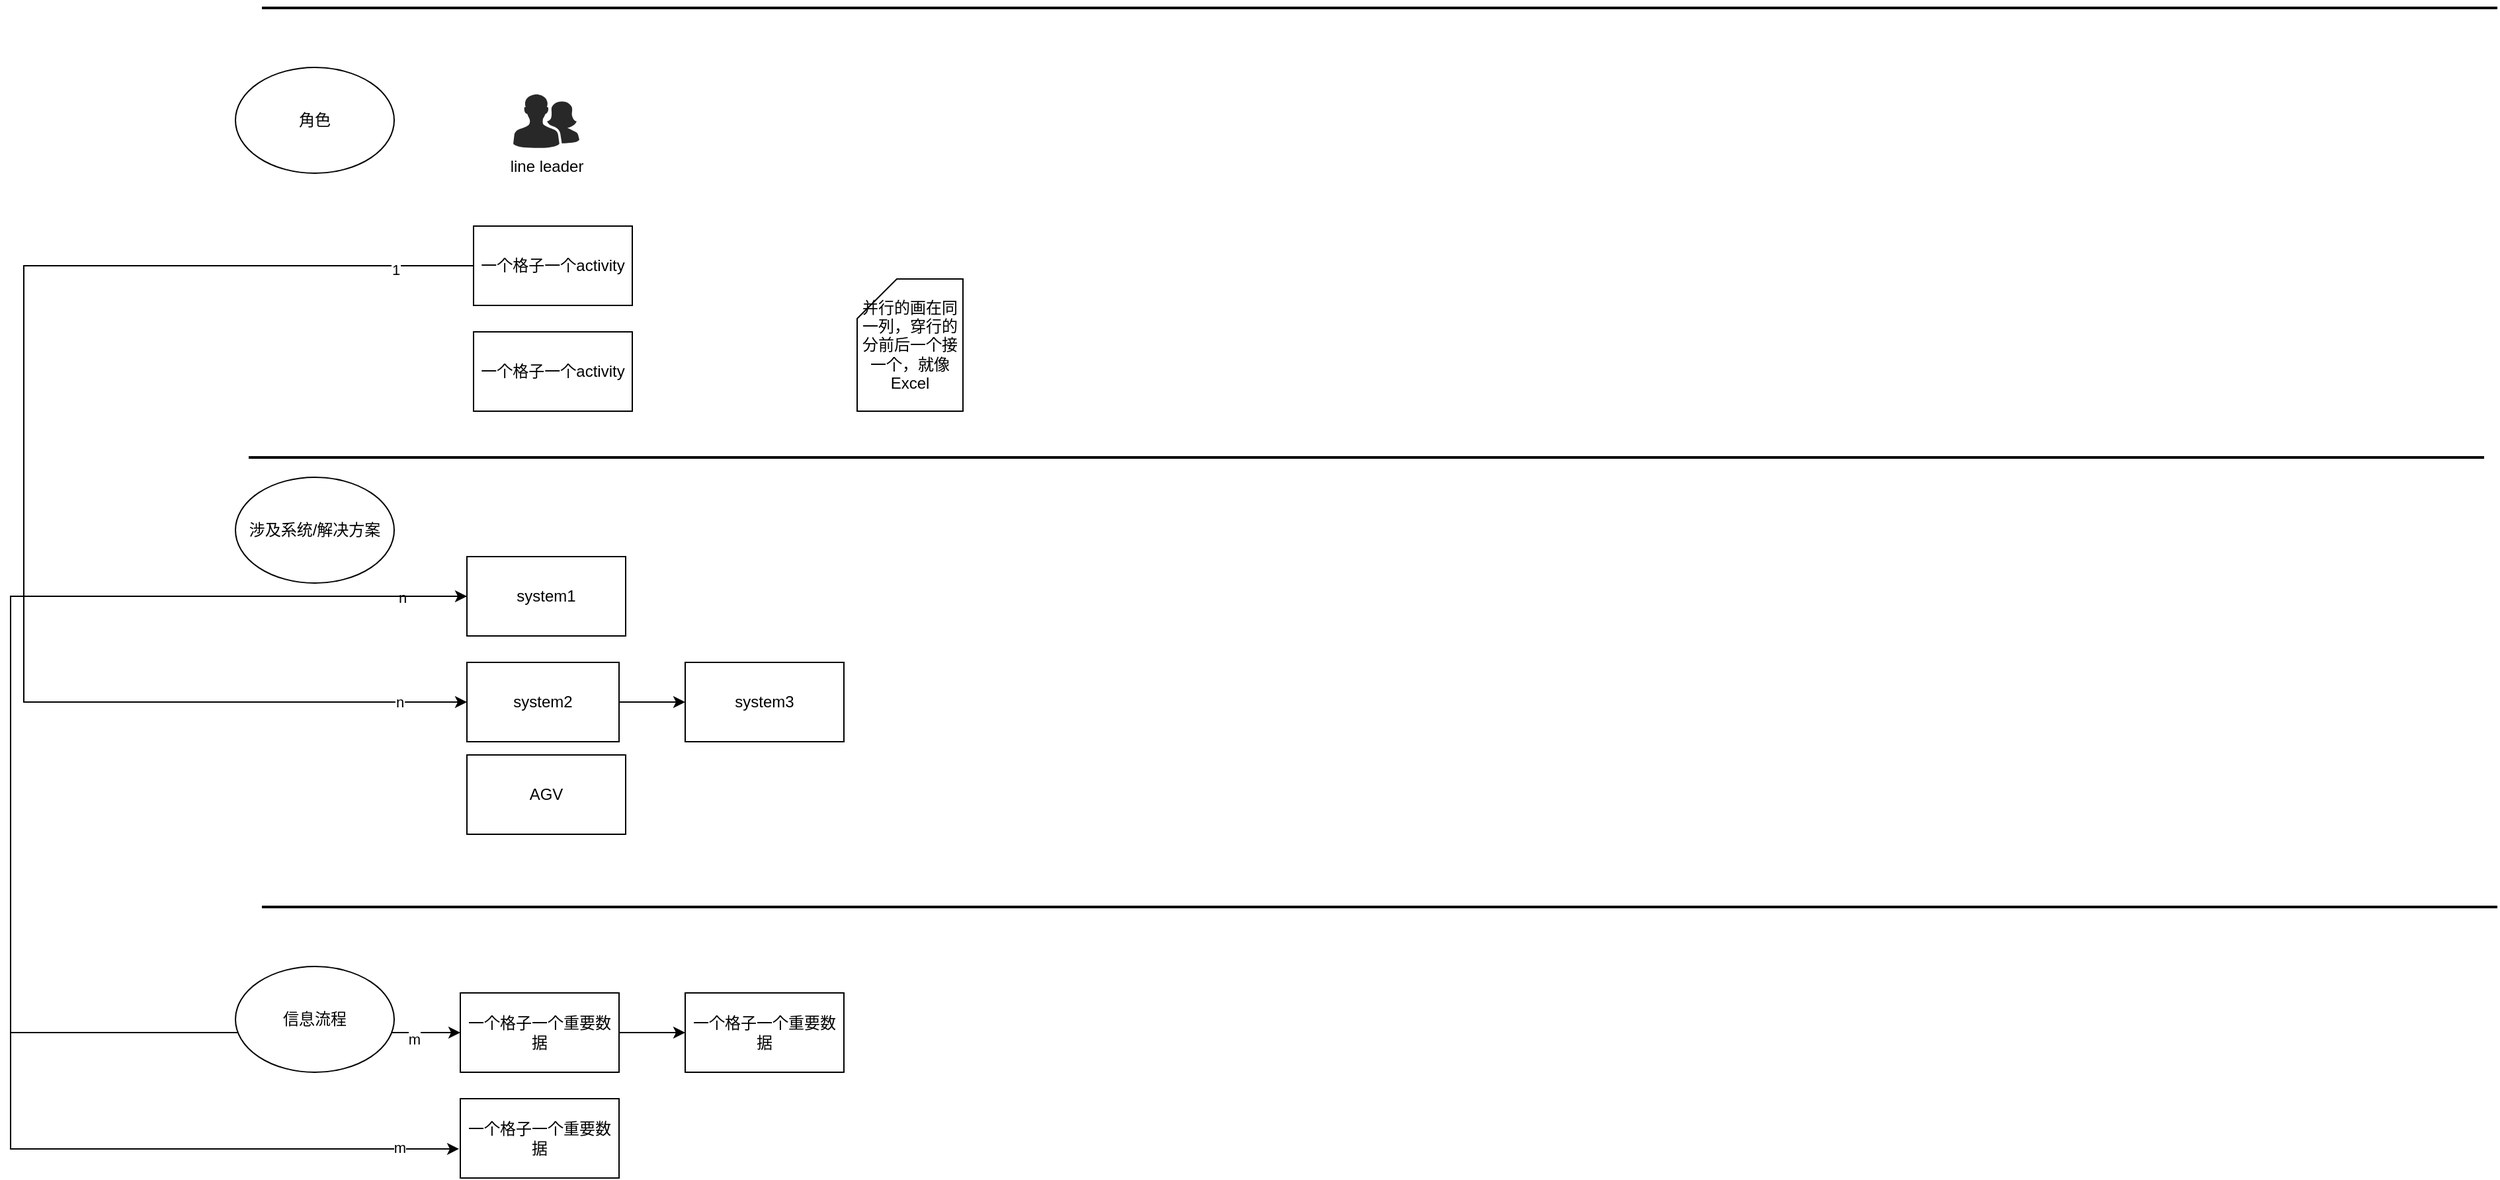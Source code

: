 <mxfile version="20.5.3" type="github">
  <diagram id="yeCforlzdHQ9yYHXllBN" name="第 1 页">
    <mxGraphModel dx="1773" dy="645" grid="1" gridSize="10" guides="1" tooltips="1" connect="1" arrows="1" fold="1" page="1" pageScale="1" pageWidth="827" pageHeight="1169" math="0" shadow="0">
      <root>
        <mxCell id="0" />
        <mxCell id="1" parent="0" />
        <mxCell id="iyEc2Yvwj2VcVuCEns0V-1" value="" style="line;strokeWidth=2;html=1;" vertex="1" parent="1">
          <mxGeometry x="20" y="300" width="1690" height="10" as="geometry" />
        </mxCell>
        <mxCell id="iyEc2Yvwj2VcVuCEns0V-3" value="line leader" style="verticalLabelPosition=bottom;sketch=0;html=1;fillColor=#282828;strokeColor=none;verticalAlign=top;pointerEvents=1;align=center;shape=mxgraph.cisco_safe.people_places_things_icons.icon2;" vertex="1" parent="1">
          <mxGeometry x="210" y="370" width="50" height="41" as="geometry" />
        </mxCell>
        <mxCell id="iyEc2Yvwj2VcVuCEns0V-4" value="角色" style="ellipse;whiteSpace=wrap;html=1;" vertex="1" parent="1">
          <mxGeometry y="350" width="120" height="80" as="geometry" />
        </mxCell>
        <mxCell id="iyEc2Yvwj2VcVuCEns0V-18" style="edgeStyle=orthogonalEdgeStyle;rounded=0;orthogonalLoop=1;jettySize=auto;html=1;entryX=0;entryY=0.5;entryDx=0;entryDy=0;" edge="1" parent="1" source="iyEc2Yvwj2VcVuCEns0V-5" target="iyEc2Yvwj2VcVuCEns0V-10">
          <mxGeometry relative="1" as="geometry">
            <mxPoint x="-120" y="760" as="targetPoint" />
            <Array as="points">
              <mxPoint x="-160" y="500" />
              <mxPoint x="-160" y="750" />
            </Array>
          </mxGeometry>
        </mxCell>
        <mxCell id="iyEc2Yvwj2VcVuCEns0V-23" value="n" style="edgeLabel;html=1;align=center;verticalAlign=middle;resizable=0;points=[];" vertex="1" connectable="0" parent="iyEc2Yvwj2VcVuCEns0V-18">
          <mxGeometry x="0.894" y="-1" relative="1" as="geometry">
            <mxPoint as="offset" />
          </mxGeometry>
        </mxCell>
        <mxCell id="iyEc2Yvwj2VcVuCEns0V-21" style="edgeStyle=orthogonalEdgeStyle;rounded=0;orthogonalLoop=1;jettySize=auto;html=1;entryX=0;entryY=0.5;entryDx=0;entryDy=0;" edge="1" parent="1" source="iyEc2Yvwj2VcVuCEns0V-5" target="iyEc2Yvwj2VcVuCEns0V-11">
          <mxGeometry relative="1" as="geometry">
            <Array as="points">
              <mxPoint x="-160" y="500" />
              <mxPoint x="-160" y="830" />
            </Array>
          </mxGeometry>
        </mxCell>
        <mxCell id="iyEc2Yvwj2VcVuCEns0V-22" value="1" style="edgeLabel;html=1;align=center;verticalAlign=middle;resizable=0;points=[];" vertex="1" connectable="0" parent="iyEc2Yvwj2VcVuCEns0V-21">
          <mxGeometry x="-0.883" y="3" relative="1" as="geometry">
            <mxPoint as="offset" />
          </mxGeometry>
        </mxCell>
        <mxCell id="iyEc2Yvwj2VcVuCEns0V-25" value="n" style="edgeLabel;html=1;align=center;verticalAlign=middle;resizable=0;points=[];" vertex="1" connectable="0" parent="iyEc2Yvwj2VcVuCEns0V-21">
          <mxGeometry x="0.898" relative="1" as="geometry">
            <mxPoint as="offset" />
          </mxGeometry>
        </mxCell>
        <mxCell id="iyEc2Yvwj2VcVuCEns0V-5" value="一个格子一个activity" style="rounded=0;whiteSpace=wrap;html=1;" vertex="1" parent="1">
          <mxGeometry x="180" y="470" width="120" height="60" as="geometry" />
        </mxCell>
        <mxCell id="iyEc2Yvwj2VcVuCEns0V-6" value="一个格子一个activity" style="rounded=0;whiteSpace=wrap;html=1;" vertex="1" parent="1">
          <mxGeometry x="180" y="550" width="120" height="60" as="geometry" />
        </mxCell>
        <mxCell id="iyEc2Yvwj2VcVuCEns0V-7" value="" style="line;strokeWidth=2;html=1;" vertex="1" parent="1">
          <mxGeometry x="10" y="640" width="1690" height="10" as="geometry" />
        </mxCell>
        <mxCell id="iyEc2Yvwj2VcVuCEns0V-9" value="涉及系统/解决方案" style="ellipse;whiteSpace=wrap;html=1;" vertex="1" parent="1">
          <mxGeometry y="660" width="120" height="80" as="geometry" />
        </mxCell>
        <mxCell id="iyEc2Yvwj2VcVuCEns0V-26" style="edgeStyle=orthogonalEdgeStyle;rounded=0;orthogonalLoop=1;jettySize=auto;html=1;exitX=0;exitY=0.5;exitDx=0;exitDy=0;entryX=0;entryY=0.5;entryDx=0;entryDy=0;" edge="1" parent="1" source="iyEc2Yvwj2VcVuCEns0V-10" target="iyEc2Yvwj2VcVuCEns0V-15">
          <mxGeometry relative="1" as="geometry">
            <Array as="points">
              <mxPoint x="-170" y="750" />
              <mxPoint x="-170" y="1080" />
            </Array>
          </mxGeometry>
        </mxCell>
        <mxCell id="iyEc2Yvwj2VcVuCEns0V-31" value="m" style="edgeLabel;html=1;align=center;verticalAlign=middle;resizable=0;points=[];" vertex="1" connectable="0" parent="iyEc2Yvwj2VcVuCEns0V-26">
          <mxGeometry x="0.931" y="-5" relative="1" as="geometry">
            <mxPoint as="offset" />
          </mxGeometry>
        </mxCell>
        <mxCell id="iyEc2Yvwj2VcVuCEns0V-30" style="edgeStyle=orthogonalEdgeStyle;rounded=0;orthogonalLoop=1;jettySize=auto;html=1;entryX=-0.008;entryY=0.633;entryDx=0;entryDy=0;entryPerimeter=0;" edge="1" parent="1" source="iyEc2Yvwj2VcVuCEns0V-10" target="iyEc2Yvwj2VcVuCEns0V-16">
          <mxGeometry relative="1" as="geometry">
            <Array as="points">
              <mxPoint x="-170" y="750" />
              <mxPoint x="-170" y="1168" />
            </Array>
          </mxGeometry>
        </mxCell>
        <mxCell id="iyEc2Yvwj2VcVuCEns0V-32" value="m" style="edgeLabel;html=1;align=center;verticalAlign=middle;resizable=0;points=[];" vertex="1" connectable="0" parent="iyEc2Yvwj2VcVuCEns0V-30">
          <mxGeometry x="0.918" y="1" relative="1" as="geometry">
            <mxPoint as="offset" />
          </mxGeometry>
        </mxCell>
        <mxCell id="iyEc2Yvwj2VcVuCEns0V-10" value="system1" style="rounded=0;whiteSpace=wrap;html=1;" vertex="1" parent="1">
          <mxGeometry x="175" y="720" width="120" height="60" as="geometry" />
        </mxCell>
        <mxCell id="iyEc2Yvwj2VcVuCEns0V-34" style="edgeStyle=orthogonalEdgeStyle;rounded=0;orthogonalLoop=1;jettySize=auto;html=1;entryX=0;entryY=0.5;entryDx=0;entryDy=0;" edge="1" parent="1" source="iyEc2Yvwj2VcVuCEns0V-11" target="iyEc2Yvwj2VcVuCEns0V-33">
          <mxGeometry relative="1" as="geometry" />
        </mxCell>
        <mxCell id="iyEc2Yvwj2VcVuCEns0V-11" value="system2" style="rounded=0;whiteSpace=wrap;html=1;" vertex="1" parent="1">
          <mxGeometry x="175" y="800" width="115" height="60" as="geometry" />
        </mxCell>
        <mxCell id="iyEc2Yvwj2VcVuCEns0V-12" value="" style="line;strokeWidth=2;html=1;" vertex="1" parent="1">
          <mxGeometry x="20" y="980" width="1690" height="10" as="geometry" />
        </mxCell>
        <mxCell id="iyEc2Yvwj2VcVuCEns0V-14" value="信息流程" style="ellipse;whiteSpace=wrap;html=1;" vertex="1" parent="1">
          <mxGeometry y="1030" width="120" height="80" as="geometry" />
        </mxCell>
        <mxCell id="iyEc2Yvwj2VcVuCEns0V-36" style="edgeStyle=orthogonalEdgeStyle;rounded=0;orthogonalLoop=1;jettySize=auto;html=1;entryX=0;entryY=0.5;entryDx=0;entryDy=0;" edge="1" parent="1" source="iyEc2Yvwj2VcVuCEns0V-15" target="iyEc2Yvwj2VcVuCEns0V-35">
          <mxGeometry relative="1" as="geometry" />
        </mxCell>
        <mxCell id="iyEc2Yvwj2VcVuCEns0V-15" value="一个格子一个重要数据" style="rounded=0;whiteSpace=wrap;html=1;" vertex="1" parent="1">
          <mxGeometry x="170" y="1050" width="120" height="60" as="geometry" />
        </mxCell>
        <mxCell id="iyEc2Yvwj2VcVuCEns0V-16" value="一个格子一个重要数据&lt;br&gt;" style="rounded=0;whiteSpace=wrap;html=1;" vertex="1" parent="1">
          <mxGeometry x="170" y="1130" width="120" height="60" as="geometry" />
        </mxCell>
        <mxCell id="iyEc2Yvwj2VcVuCEns0V-17" value="AGV" style="rounded=0;whiteSpace=wrap;html=1;" vertex="1" parent="1">
          <mxGeometry x="175" y="870" width="120" height="60" as="geometry" />
        </mxCell>
        <mxCell id="iyEc2Yvwj2VcVuCEns0V-33" value="system3" style="rounded=0;whiteSpace=wrap;html=1;" vertex="1" parent="1">
          <mxGeometry x="340" y="800" width="120" height="60" as="geometry" />
        </mxCell>
        <mxCell id="iyEc2Yvwj2VcVuCEns0V-35" value="一个格子一个重要数据" style="rounded=0;whiteSpace=wrap;html=1;" vertex="1" parent="1">
          <mxGeometry x="340" y="1050" width="120" height="60" as="geometry" />
        </mxCell>
        <mxCell id="iyEc2Yvwj2VcVuCEns0V-37" value="并行的画在同一列，穿行的分前后一个接一个，就像Excel" style="shape=card;whiteSpace=wrap;html=1;" vertex="1" parent="1">
          <mxGeometry x="470" y="510" width="80" height="100" as="geometry" />
        </mxCell>
      </root>
    </mxGraphModel>
  </diagram>
</mxfile>

